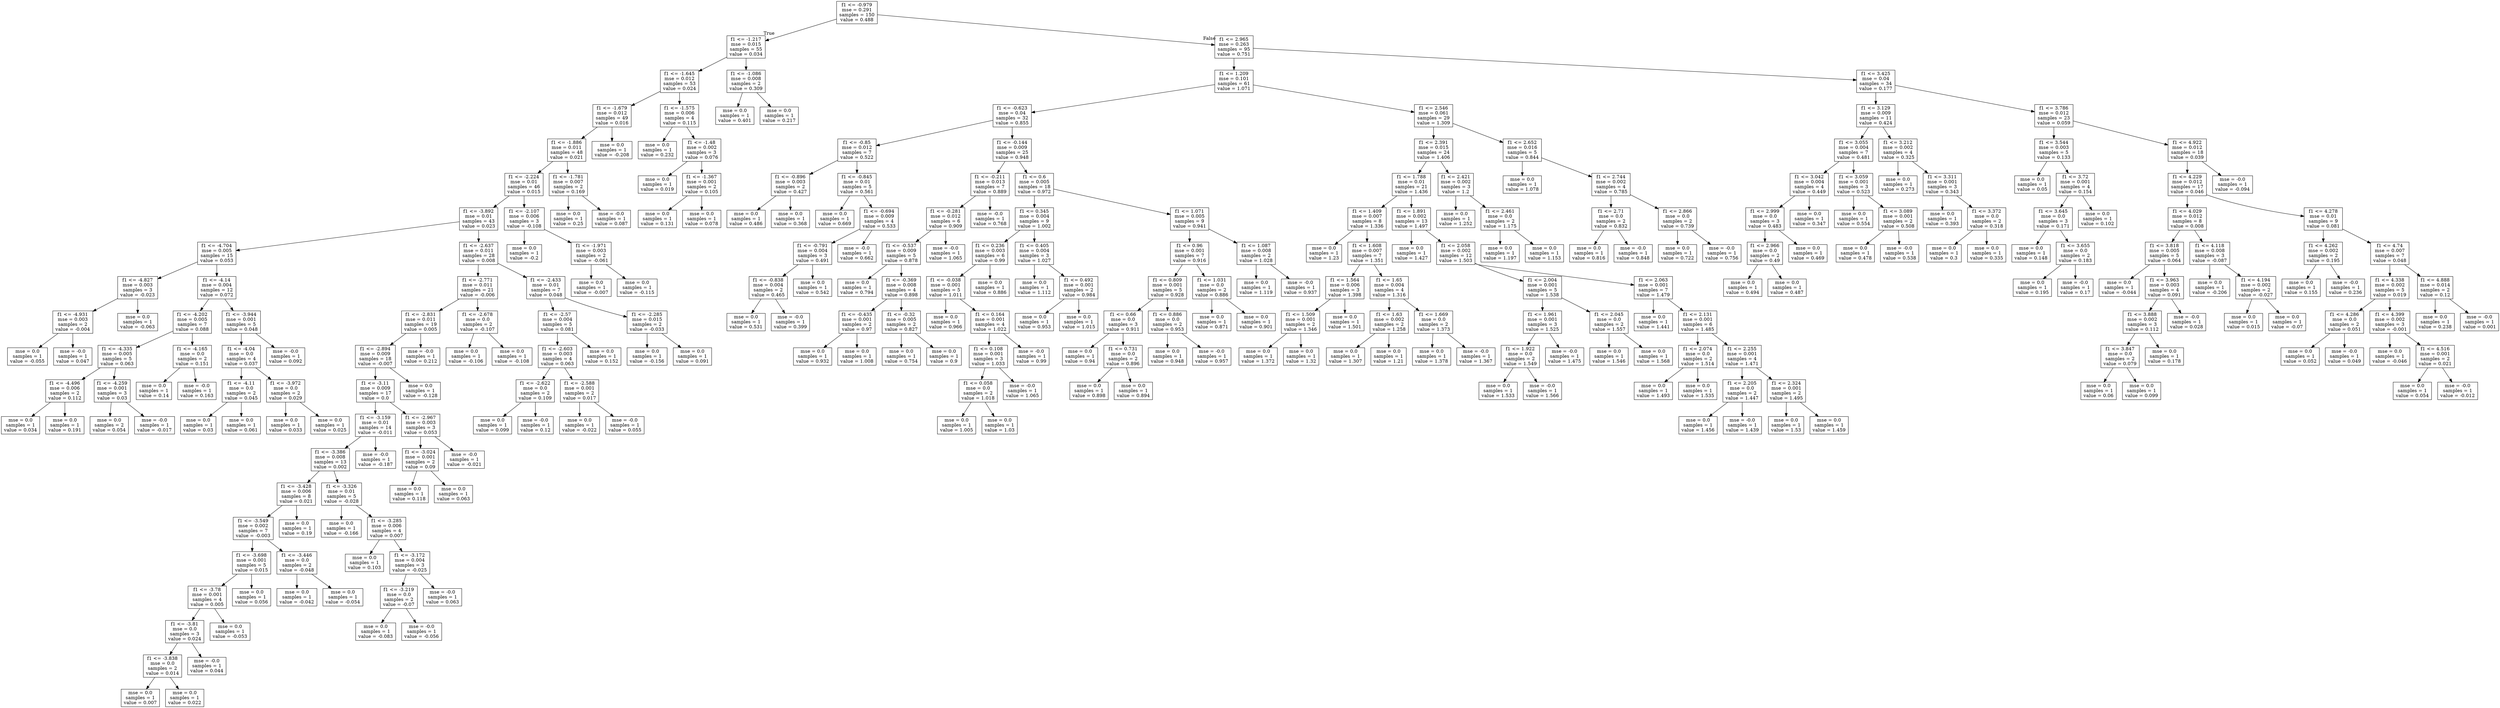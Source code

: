 digraph Tree {
node [shape=box] ;
0 [label="f1 <= -0.979\nmse = 0.291\nsamples = 150\nvalue = 0.488"] ;
1 [label="f1 <= -1.217\nmse = 0.015\nsamples = 55\nvalue = 0.034"] ;
0 -> 1 [labeldistance=2.5, labelangle=45, headlabel="True"] ;
2 [label="f1 <= -1.645\nmse = 0.012\nsamples = 53\nvalue = 0.024"] ;
1 -> 2 ;
3 [label="f1 <= -1.679\nmse = 0.012\nsamples = 49\nvalue = 0.016"] ;
2 -> 3 ;
4 [label="f1 <= -1.886\nmse = 0.011\nsamples = 48\nvalue = 0.021"] ;
3 -> 4 ;
5 [label="f1 <= -2.224\nmse = 0.01\nsamples = 46\nvalue = 0.015"] ;
4 -> 5 ;
6 [label="f1 <= -3.892\nmse = 0.01\nsamples = 43\nvalue = 0.023"] ;
5 -> 6 ;
7 [label="f1 <= -4.704\nmse = 0.005\nsamples = 15\nvalue = 0.053"] ;
6 -> 7 ;
8 [label="f1 <= -4.827\nmse = 0.003\nsamples = 3\nvalue = -0.023"] ;
7 -> 8 ;
9 [label="f1 <= -4.931\nmse = 0.003\nsamples = 2\nvalue = -0.004"] ;
8 -> 9 ;
10 [label="mse = 0.0\nsamples = 1\nvalue = -0.055"] ;
9 -> 10 ;
11 [label="mse = -0.0\nsamples = 1\nvalue = 0.047"] ;
9 -> 11 ;
12 [label="mse = 0.0\nsamples = 1\nvalue = -0.063"] ;
8 -> 12 ;
13 [label="f1 <= -4.14\nmse = 0.004\nsamples = 12\nvalue = 0.072"] ;
7 -> 13 ;
14 [label="f1 <= -4.202\nmse = 0.005\nsamples = 7\nvalue = 0.088"] ;
13 -> 14 ;
15 [label="f1 <= -4.335\nmse = 0.005\nsamples = 5\nvalue = 0.063"] ;
14 -> 15 ;
16 [label="f1 <= -4.496\nmse = 0.006\nsamples = 2\nvalue = 0.112"] ;
15 -> 16 ;
17 [label="mse = 0.0\nsamples = 1\nvalue = 0.034"] ;
16 -> 17 ;
18 [label="mse = 0.0\nsamples = 1\nvalue = 0.191"] ;
16 -> 18 ;
19 [label="f1 <= -4.259\nmse = 0.001\nsamples = 3\nvalue = 0.03"] ;
15 -> 19 ;
20 [label="mse = 0.0\nsamples = 2\nvalue = 0.054"] ;
19 -> 20 ;
21 [label="mse = -0.0\nsamples = 1\nvalue = -0.017"] ;
19 -> 21 ;
22 [label="f1 <= -4.165\nmse = 0.0\nsamples = 2\nvalue = 0.151"] ;
14 -> 22 ;
23 [label="mse = 0.0\nsamples = 1\nvalue = 0.14"] ;
22 -> 23 ;
24 [label="mse = -0.0\nsamples = 1\nvalue = 0.163"] ;
22 -> 24 ;
25 [label="f1 <= -3.944\nmse = 0.001\nsamples = 5\nvalue = 0.048"] ;
13 -> 25 ;
26 [label="f1 <= -4.04\nmse = 0.0\nsamples = 4\nvalue = 0.037"] ;
25 -> 26 ;
27 [label="f1 <= -4.11\nmse = 0.0\nsamples = 2\nvalue = 0.045"] ;
26 -> 27 ;
28 [label="mse = 0.0\nsamples = 1\nvalue = 0.03"] ;
27 -> 28 ;
29 [label="mse = 0.0\nsamples = 1\nvalue = 0.061"] ;
27 -> 29 ;
30 [label="f1 <= -3.972\nmse = 0.0\nsamples = 2\nvalue = 0.029"] ;
26 -> 30 ;
31 [label="mse = 0.0\nsamples = 1\nvalue = 0.033"] ;
30 -> 31 ;
32 [label="mse = 0.0\nsamples = 1\nvalue = 0.025"] ;
30 -> 32 ;
33 [label="mse = -0.0\nsamples = 1\nvalue = 0.092"] ;
25 -> 33 ;
34 [label="f1 <= -2.637\nmse = 0.011\nsamples = 28\nvalue = 0.008"] ;
6 -> 34 ;
35 [label="f1 <= -2.771\nmse = 0.011\nsamples = 21\nvalue = -0.006"] ;
34 -> 35 ;
36 [label="f1 <= -2.831\nmse = 0.011\nsamples = 19\nvalue = 0.005"] ;
35 -> 36 ;
37 [label="f1 <= -2.894\nmse = 0.009\nsamples = 18\nvalue = -0.007"] ;
36 -> 37 ;
38 [label="f1 <= -3.11\nmse = 0.009\nsamples = 17\nvalue = 0.0"] ;
37 -> 38 ;
39 [label="f1 <= -3.159\nmse = 0.01\nsamples = 14\nvalue = -0.011"] ;
38 -> 39 ;
40 [label="f1 <= -3.386\nmse = 0.008\nsamples = 13\nvalue = 0.002"] ;
39 -> 40 ;
41 [label="f1 <= -3.428\nmse = 0.006\nsamples = 8\nvalue = 0.021"] ;
40 -> 41 ;
42 [label="f1 <= -3.549\nmse = 0.002\nsamples = 7\nvalue = -0.003"] ;
41 -> 42 ;
43 [label="f1 <= -3.698\nmse = 0.001\nsamples = 5\nvalue = 0.015"] ;
42 -> 43 ;
44 [label="f1 <= -3.78\nmse = 0.001\nsamples = 4\nvalue = 0.005"] ;
43 -> 44 ;
45 [label="f1 <= -3.81\nmse = 0.0\nsamples = 3\nvalue = 0.024"] ;
44 -> 45 ;
46 [label="f1 <= -3.838\nmse = 0.0\nsamples = 2\nvalue = 0.014"] ;
45 -> 46 ;
47 [label="mse = 0.0\nsamples = 1\nvalue = 0.007"] ;
46 -> 47 ;
48 [label="mse = 0.0\nsamples = 1\nvalue = 0.022"] ;
46 -> 48 ;
49 [label="mse = -0.0\nsamples = 1\nvalue = 0.044"] ;
45 -> 49 ;
50 [label="mse = 0.0\nsamples = 1\nvalue = -0.053"] ;
44 -> 50 ;
51 [label="mse = 0.0\nsamples = 1\nvalue = 0.056"] ;
43 -> 51 ;
52 [label="f1 <= -3.446\nmse = 0.0\nsamples = 2\nvalue = -0.048"] ;
42 -> 52 ;
53 [label="mse = 0.0\nsamples = 1\nvalue = -0.042"] ;
52 -> 53 ;
54 [label="mse = 0.0\nsamples = 1\nvalue = -0.054"] ;
52 -> 54 ;
55 [label="mse = 0.0\nsamples = 1\nvalue = 0.19"] ;
41 -> 55 ;
56 [label="f1 <= -3.326\nmse = 0.01\nsamples = 5\nvalue = -0.028"] ;
40 -> 56 ;
57 [label="mse = 0.0\nsamples = 1\nvalue = -0.166"] ;
56 -> 57 ;
58 [label="f1 <= -3.285\nmse = 0.006\nsamples = 4\nvalue = 0.007"] ;
56 -> 58 ;
59 [label="mse = 0.0\nsamples = 1\nvalue = 0.103"] ;
58 -> 59 ;
60 [label="f1 <= -3.172\nmse = 0.004\nsamples = 3\nvalue = -0.025"] ;
58 -> 60 ;
61 [label="f1 <= -3.219\nmse = 0.0\nsamples = 2\nvalue = -0.07"] ;
60 -> 61 ;
62 [label="mse = 0.0\nsamples = 1\nvalue = -0.083"] ;
61 -> 62 ;
63 [label="mse = -0.0\nsamples = 1\nvalue = -0.056"] ;
61 -> 63 ;
64 [label="mse = -0.0\nsamples = 1\nvalue = 0.063"] ;
60 -> 64 ;
65 [label="mse = -0.0\nsamples = 1\nvalue = -0.187"] ;
39 -> 65 ;
66 [label="f1 <= -2.967\nmse = 0.003\nsamples = 3\nvalue = 0.053"] ;
38 -> 66 ;
67 [label="f1 <= -3.024\nmse = 0.001\nsamples = 2\nvalue = 0.09"] ;
66 -> 67 ;
68 [label="mse = 0.0\nsamples = 1\nvalue = 0.118"] ;
67 -> 68 ;
69 [label="mse = 0.0\nsamples = 1\nvalue = 0.063"] ;
67 -> 69 ;
70 [label="mse = -0.0\nsamples = 1\nvalue = -0.021"] ;
66 -> 70 ;
71 [label="mse = 0.0\nsamples = 1\nvalue = -0.128"] ;
37 -> 71 ;
72 [label="mse = -0.0\nsamples = 1\nvalue = 0.212"] ;
36 -> 72 ;
73 [label="f1 <= -2.678\nmse = 0.0\nsamples = 2\nvalue = -0.107"] ;
35 -> 73 ;
74 [label="mse = 0.0\nsamples = 1\nvalue = -0.106"] ;
73 -> 74 ;
75 [label="mse = 0.0\nsamples = 1\nvalue = -0.108"] ;
73 -> 75 ;
76 [label="f1 <= -2.433\nmse = 0.01\nsamples = 7\nvalue = 0.048"] ;
34 -> 76 ;
77 [label="f1 <= -2.57\nmse = 0.004\nsamples = 5\nvalue = 0.081"] ;
76 -> 77 ;
78 [label="f1 <= -2.603\nmse = 0.003\nsamples = 4\nvalue = 0.063"] ;
77 -> 78 ;
79 [label="f1 <= -2.622\nmse = 0.0\nsamples = 2\nvalue = 0.109"] ;
78 -> 79 ;
80 [label="mse = 0.0\nsamples = 1\nvalue = 0.099"] ;
79 -> 80 ;
81 [label="mse = -0.0\nsamples = 1\nvalue = 0.12"] ;
79 -> 81 ;
82 [label="f1 <= -2.588\nmse = 0.001\nsamples = 2\nvalue = 0.017"] ;
78 -> 82 ;
83 [label="mse = 0.0\nsamples = 1\nvalue = -0.022"] ;
82 -> 83 ;
84 [label="mse = -0.0\nsamples = 1\nvalue = 0.055"] ;
82 -> 84 ;
85 [label="mse = 0.0\nsamples = 1\nvalue = 0.152"] ;
77 -> 85 ;
86 [label="f1 <= -2.285\nmse = 0.015\nsamples = 2\nvalue = -0.033"] ;
76 -> 86 ;
87 [label="mse = 0.0\nsamples = 1\nvalue = -0.156"] ;
86 -> 87 ;
88 [label="mse = 0.0\nsamples = 1\nvalue = 0.091"] ;
86 -> 88 ;
89 [label="f1 <= -2.107\nmse = 0.006\nsamples = 3\nvalue = -0.108"] ;
5 -> 89 ;
90 [label="mse = 0.0\nsamples = 1\nvalue = -0.2"] ;
89 -> 90 ;
91 [label="f1 <= -1.971\nmse = 0.003\nsamples = 2\nvalue = -0.061"] ;
89 -> 91 ;
92 [label="mse = 0.0\nsamples = 1\nvalue = -0.007"] ;
91 -> 92 ;
93 [label="mse = 0.0\nsamples = 1\nvalue = -0.115"] ;
91 -> 93 ;
94 [label="f1 <= -1.781\nmse = 0.007\nsamples = 2\nvalue = 0.169"] ;
4 -> 94 ;
95 [label="mse = 0.0\nsamples = 1\nvalue = 0.25"] ;
94 -> 95 ;
96 [label="mse = -0.0\nsamples = 1\nvalue = 0.087"] ;
94 -> 96 ;
97 [label="mse = 0.0\nsamples = 1\nvalue = -0.208"] ;
3 -> 97 ;
98 [label="f1 <= -1.575\nmse = 0.006\nsamples = 4\nvalue = 0.115"] ;
2 -> 98 ;
99 [label="mse = 0.0\nsamples = 1\nvalue = 0.232"] ;
98 -> 99 ;
100 [label="f1 <= -1.48\nmse = 0.002\nsamples = 3\nvalue = 0.076"] ;
98 -> 100 ;
101 [label="mse = 0.0\nsamples = 1\nvalue = 0.019"] ;
100 -> 101 ;
102 [label="f1 <= -1.367\nmse = 0.001\nsamples = 2\nvalue = 0.105"] ;
100 -> 102 ;
103 [label="mse = 0.0\nsamples = 1\nvalue = 0.131"] ;
102 -> 103 ;
104 [label="mse = 0.0\nsamples = 1\nvalue = 0.078"] ;
102 -> 104 ;
105 [label="f1 <= -1.086\nmse = 0.008\nsamples = 2\nvalue = 0.309"] ;
1 -> 105 ;
106 [label="mse = 0.0\nsamples = 1\nvalue = 0.401"] ;
105 -> 106 ;
107 [label="mse = 0.0\nsamples = 1\nvalue = 0.217"] ;
105 -> 107 ;
108 [label="f1 <= 2.965\nmse = 0.263\nsamples = 95\nvalue = 0.751"] ;
0 -> 108 [labeldistance=2.5, labelangle=-45, headlabel="False"] ;
109 [label="f1 <= 1.209\nmse = 0.101\nsamples = 61\nvalue = 1.071"] ;
108 -> 109 ;
110 [label="f1 <= -0.623\nmse = 0.04\nsamples = 32\nvalue = 0.855"] ;
109 -> 110 ;
111 [label="f1 <= -0.85\nmse = 0.012\nsamples = 7\nvalue = 0.522"] ;
110 -> 111 ;
112 [label="f1 <= -0.896\nmse = 0.003\nsamples = 2\nvalue = 0.427"] ;
111 -> 112 ;
113 [label="mse = 0.0\nsamples = 1\nvalue = 0.486"] ;
112 -> 113 ;
114 [label="mse = 0.0\nsamples = 1\nvalue = 0.368"] ;
112 -> 114 ;
115 [label="f1 <= -0.845\nmse = 0.01\nsamples = 5\nvalue = 0.561"] ;
111 -> 115 ;
116 [label="mse = 0.0\nsamples = 1\nvalue = 0.669"] ;
115 -> 116 ;
117 [label="f1 <= -0.694\nmse = 0.009\nsamples = 4\nvalue = 0.533"] ;
115 -> 117 ;
118 [label="f1 <= -0.791\nmse = 0.004\nsamples = 3\nvalue = 0.491"] ;
117 -> 118 ;
119 [label="f1 <= -0.838\nmse = 0.004\nsamples = 2\nvalue = 0.465"] ;
118 -> 119 ;
120 [label="mse = 0.0\nsamples = 1\nvalue = 0.531"] ;
119 -> 120 ;
121 [label="mse = -0.0\nsamples = 1\nvalue = 0.399"] ;
119 -> 121 ;
122 [label="mse = 0.0\nsamples = 1\nvalue = 0.542"] ;
118 -> 122 ;
123 [label="mse = -0.0\nsamples = 1\nvalue = 0.662"] ;
117 -> 123 ;
124 [label="f1 <= -0.144\nmse = 0.009\nsamples = 25\nvalue = 0.948"] ;
110 -> 124 ;
125 [label="f1 <= -0.211\nmse = 0.013\nsamples = 7\nvalue = 0.889"] ;
124 -> 125 ;
126 [label="f1 <= -0.281\nmse = 0.012\nsamples = 6\nvalue = 0.909"] ;
125 -> 126 ;
127 [label="f1 <= -0.537\nmse = 0.009\nsamples = 5\nvalue = 0.878"] ;
126 -> 127 ;
128 [label="mse = 0.0\nsamples = 1\nvalue = 0.794"] ;
127 -> 128 ;
129 [label="f1 <= -0.369\nmse = 0.008\nsamples = 4\nvalue = 0.898"] ;
127 -> 129 ;
130 [label="f1 <= -0.435\nmse = 0.001\nsamples = 2\nvalue = 0.97"] ;
129 -> 130 ;
131 [label="mse = 0.0\nsamples = 1\nvalue = 0.932"] ;
130 -> 131 ;
132 [label="mse = 0.0\nsamples = 1\nvalue = 1.008"] ;
130 -> 132 ;
133 [label="f1 <= -0.32\nmse = 0.005\nsamples = 2\nvalue = 0.827"] ;
129 -> 133 ;
134 [label="mse = 0.0\nsamples = 1\nvalue = 0.754"] ;
133 -> 134 ;
135 [label="mse = 0.0\nsamples = 1\nvalue = 0.9"] ;
133 -> 135 ;
136 [label="mse = -0.0\nsamples = 1\nvalue = 1.065"] ;
126 -> 136 ;
137 [label="mse = -0.0\nsamples = 1\nvalue = 0.768"] ;
125 -> 137 ;
138 [label="f1 <= 0.6\nmse = 0.005\nsamples = 18\nvalue = 0.972"] ;
124 -> 138 ;
139 [label="f1 <= 0.345\nmse = 0.004\nsamples = 9\nvalue = 1.002"] ;
138 -> 139 ;
140 [label="f1 <= 0.236\nmse = 0.003\nsamples = 6\nvalue = 0.99"] ;
139 -> 140 ;
141 [label="f1 <= -0.038\nmse = 0.001\nsamples = 5\nvalue = 1.011"] ;
140 -> 141 ;
142 [label="mse = 0.0\nsamples = 1\nvalue = 0.966"] ;
141 -> 142 ;
143 [label="f1 <= 0.164\nmse = 0.001\nsamples = 4\nvalue = 1.022"] ;
141 -> 143 ;
144 [label="f1 <= 0.108\nmse = 0.001\nsamples = 3\nvalue = 1.033"] ;
143 -> 144 ;
145 [label="f1 <= 0.058\nmse = 0.0\nsamples = 2\nvalue = 1.018"] ;
144 -> 145 ;
146 [label="mse = 0.0\nsamples = 1\nvalue = 1.005"] ;
145 -> 146 ;
147 [label="mse = 0.0\nsamples = 1\nvalue = 1.03"] ;
145 -> 147 ;
148 [label="mse = -0.0\nsamples = 1\nvalue = 1.065"] ;
144 -> 148 ;
149 [label="mse = -0.0\nsamples = 1\nvalue = 0.99"] ;
143 -> 149 ;
150 [label="mse = 0.0\nsamples = 1\nvalue = 0.886"] ;
140 -> 150 ;
151 [label="f1 <= 0.405\nmse = 0.004\nsamples = 3\nvalue = 1.027"] ;
139 -> 151 ;
152 [label="mse = 0.0\nsamples = 1\nvalue = 1.112"] ;
151 -> 152 ;
153 [label="f1 <= 0.492\nmse = 0.001\nsamples = 2\nvalue = 0.984"] ;
151 -> 153 ;
154 [label="mse = 0.0\nsamples = 1\nvalue = 0.953"] ;
153 -> 154 ;
155 [label="mse = 0.0\nsamples = 1\nvalue = 1.015"] ;
153 -> 155 ;
156 [label="f1 <= 1.071\nmse = 0.005\nsamples = 9\nvalue = 0.941"] ;
138 -> 156 ;
157 [label="f1 <= 0.96\nmse = 0.001\nsamples = 7\nvalue = 0.916"] ;
156 -> 157 ;
158 [label="f1 <= 0.809\nmse = 0.001\nsamples = 5\nvalue = 0.928"] ;
157 -> 158 ;
159 [label="f1 <= 0.66\nmse = 0.0\nsamples = 3\nvalue = 0.911"] ;
158 -> 159 ;
160 [label="mse = 0.0\nsamples = 1\nvalue = 0.94"] ;
159 -> 160 ;
161 [label="f1 <= 0.731\nmse = 0.0\nsamples = 2\nvalue = 0.896"] ;
159 -> 161 ;
162 [label="mse = 0.0\nsamples = 1\nvalue = 0.898"] ;
161 -> 162 ;
163 [label="mse = 0.0\nsamples = 1\nvalue = 0.894"] ;
161 -> 163 ;
164 [label="f1 <= 0.886\nmse = 0.0\nsamples = 2\nvalue = 0.953"] ;
158 -> 164 ;
165 [label="mse = 0.0\nsamples = 1\nvalue = 0.948"] ;
164 -> 165 ;
166 [label="mse = -0.0\nsamples = 1\nvalue = 0.957"] ;
164 -> 166 ;
167 [label="f1 <= 1.031\nmse = 0.0\nsamples = 2\nvalue = 0.886"] ;
157 -> 167 ;
168 [label="mse = 0.0\nsamples = 1\nvalue = 0.871"] ;
167 -> 168 ;
169 [label="mse = 0.0\nsamples = 1\nvalue = 0.901"] ;
167 -> 169 ;
170 [label="f1 <= 1.087\nmse = 0.008\nsamples = 2\nvalue = 1.028"] ;
156 -> 170 ;
171 [label="mse = 0.0\nsamples = 1\nvalue = 1.119"] ;
170 -> 171 ;
172 [label="mse = -0.0\nsamples = 1\nvalue = 0.937"] ;
170 -> 172 ;
173 [label="f1 <= 2.546\nmse = 0.061\nsamples = 29\nvalue = 1.309"] ;
109 -> 173 ;
174 [label="f1 <= 2.391\nmse = 0.015\nsamples = 24\nvalue = 1.406"] ;
173 -> 174 ;
175 [label="f1 <= 1.788\nmse = 0.01\nsamples = 21\nvalue = 1.436"] ;
174 -> 175 ;
176 [label="f1 <= 1.409\nmse = 0.007\nsamples = 8\nvalue = 1.336"] ;
175 -> 176 ;
177 [label="mse = 0.0\nsamples = 1\nvalue = 1.23"] ;
176 -> 177 ;
178 [label="f1 <= 1.608\nmse = 0.007\nsamples = 7\nvalue = 1.351"] ;
176 -> 178 ;
179 [label="f1 <= 1.564\nmse = 0.006\nsamples = 3\nvalue = 1.398"] ;
178 -> 179 ;
180 [label="f1 <= 1.509\nmse = 0.001\nsamples = 2\nvalue = 1.346"] ;
179 -> 180 ;
181 [label="mse = 0.0\nsamples = 1\nvalue = 1.372"] ;
180 -> 181 ;
182 [label="mse = 0.0\nsamples = 1\nvalue = 1.32"] ;
180 -> 182 ;
183 [label="mse = 0.0\nsamples = 1\nvalue = 1.501"] ;
179 -> 183 ;
184 [label="f1 <= 1.65\nmse = 0.004\nsamples = 4\nvalue = 1.316"] ;
178 -> 184 ;
185 [label="f1 <= 1.63\nmse = 0.002\nsamples = 2\nvalue = 1.258"] ;
184 -> 185 ;
186 [label="mse = 0.0\nsamples = 1\nvalue = 1.307"] ;
185 -> 186 ;
187 [label="mse = 0.0\nsamples = 1\nvalue = 1.21"] ;
185 -> 187 ;
188 [label="f1 <= 1.669\nmse = 0.0\nsamples = 2\nvalue = 1.373"] ;
184 -> 188 ;
189 [label="mse = 0.0\nsamples = 1\nvalue = 1.378"] ;
188 -> 189 ;
190 [label="mse = -0.0\nsamples = 1\nvalue = 1.367"] ;
188 -> 190 ;
191 [label="f1 <= 1.891\nmse = 0.002\nsamples = 13\nvalue = 1.497"] ;
175 -> 191 ;
192 [label="mse = 0.0\nsamples = 1\nvalue = 1.427"] ;
191 -> 192 ;
193 [label="f1 <= 2.058\nmse = 0.002\nsamples = 12\nvalue = 1.503"] ;
191 -> 193 ;
194 [label="f1 <= 2.004\nmse = 0.001\nsamples = 5\nvalue = 1.538"] ;
193 -> 194 ;
195 [label="f1 <= 1.961\nmse = 0.001\nsamples = 3\nvalue = 1.525"] ;
194 -> 195 ;
196 [label="f1 <= 1.922\nmse = 0.0\nsamples = 2\nvalue = 1.549"] ;
195 -> 196 ;
197 [label="mse = 0.0\nsamples = 1\nvalue = 1.533"] ;
196 -> 197 ;
198 [label="mse = -0.0\nsamples = 1\nvalue = 1.566"] ;
196 -> 198 ;
199 [label="mse = -0.0\nsamples = 1\nvalue = 1.475"] ;
195 -> 199 ;
200 [label="f1 <= 2.045\nmse = 0.0\nsamples = 2\nvalue = 1.557"] ;
194 -> 200 ;
201 [label="mse = 0.0\nsamples = 1\nvalue = 1.546"] ;
200 -> 201 ;
202 [label="mse = 0.0\nsamples = 1\nvalue = 1.568"] ;
200 -> 202 ;
203 [label="f1 <= 2.063\nmse = 0.001\nsamples = 7\nvalue = 1.479"] ;
193 -> 203 ;
204 [label="mse = 0.0\nsamples = 1\nvalue = 1.441"] ;
203 -> 204 ;
205 [label="f1 <= 2.131\nmse = 0.001\nsamples = 6\nvalue = 1.485"] ;
203 -> 205 ;
206 [label="f1 <= 2.074\nmse = 0.0\nsamples = 2\nvalue = 1.514"] ;
205 -> 206 ;
207 [label="mse = 0.0\nsamples = 1\nvalue = 1.493"] ;
206 -> 207 ;
208 [label="mse = 0.0\nsamples = 1\nvalue = 1.535"] ;
206 -> 208 ;
209 [label="f1 <= 2.255\nmse = 0.001\nsamples = 4\nvalue = 1.471"] ;
205 -> 209 ;
210 [label="f1 <= 2.205\nmse = 0.0\nsamples = 2\nvalue = 1.447"] ;
209 -> 210 ;
211 [label="mse = 0.0\nsamples = 1\nvalue = 1.456"] ;
210 -> 211 ;
212 [label="mse = -0.0\nsamples = 1\nvalue = 1.439"] ;
210 -> 212 ;
213 [label="f1 <= 2.324\nmse = 0.001\nsamples = 2\nvalue = 1.495"] ;
209 -> 213 ;
214 [label="mse = 0.0\nsamples = 1\nvalue = 1.53"] ;
213 -> 214 ;
215 [label="mse = 0.0\nsamples = 1\nvalue = 1.459"] ;
213 -> 215 ;
216 [label="f1 <= 2.421\nmse = 0.002\nsamples = 3\nvalue = 1.2"] ;
174 -> 216 ;
217 [label="mse = 0.0\nsamples = 1\nvalue = 1.252"] ;
216 -> 217 ;
218 [label="f1 <= 2.461\nmse = 0.0\nsamples = 2\nvalue = 1.175"] ;
216 -> 218 ;
219 [label="mse = 0.0\nsamples = 1\nvalue = 1.197"] ;
218 -> 219 ;
220 [label="mse = 0.0\nsamples = 1\nvalue = 1.153"] ;
218 -> 220 ;
221 [label="f1 <= 2.652\nmse = 0.016\nsamples = 5\nvalue = 0.844"] ;
173 -> 221 ;
222 [label="mse = 0.0\nsamples = 1\nvalue = 1.078"] ;
221 -> 222 ;
223 [label="f1 <= 2.744\nmse = 0.002\nsamples = 4\nvalue = 0.785"] ;
221 -> 223 ;
224 [label="f1 <= 2.71\nmse = 0.0\nsamples = 2\nvalue = 0.832"] ;
223 -> 224 ;
225 [label="mse = 0.0\nsamples = 1\nvalue = 0.816"] ;
224 -> 225 ;
226 [label="mse = -0.0\nsamples = 1\nvalue = 0.848"] ;
224 -> 226 ;
227 [label="f1 <= 2.866\nmse = 0.0\nsamples = 2\nvalue = 0.739"] ;
223 -> 227 ;
228 [label="mse = 0.0\nsamples = 1\nvalue = 0.722"] ;
227 -> 228 ;
229 [label="mse = -0.0\nsamples = 1\nvalue = 0.756"] ;
227 -> 229 ;
230 [label="f1 <= 3.425\nmse = 0.04\nsamples = 34\nvalue = 0.177"] ;
108 -> 230 ;
231 [label="f1 <= 3.129\nmse = 0.009\nsamples = 11\nvalue = 0.424"] ;
230 -> 231 ;
232 [label="f1 <= 3.055\nmse = 0.004\nsamples = 7\nvalue = 0.481"] ;
231 -> 232 ;
233 [label="f1 <= 3.042\nmse = 0.004\nsamples = 4\nvalue = 0.449"] ;
232 -> 233 ;
234 [label="f1 <= 2.999\nmse = 0.0\nsamples = 3\nvalue = 0.483"] ;
233 -> 234 ;
235 [label="f1 <= 2.966\nmse = 0.0\nsamples = 2\nvalue = 0.49"] ;
234 -> 235 ;
236 [label="mse = 0.0\nsamples = 1\nvalue = 0.494"] ;
235 -> 236 ;
237 [label="mse = 0.0\nsamples = 1\nvalue = 0.487"] ;
235 -> 237 ;
238 [label="mse = 0.0\nsamples = 1\nvalue = 0.469"] ;
234 -> 238 ;
239 [label="mse = 0.0\nsamples = 1\nvalue = 0.347"] ;
233 -> 239 ;
240 [label="f1 <= 3.059\nmse = 0.001\nsamples = 3\nvalue = 0.523"] ;
232 -> 240 ;
241 [label="mse = 0.0\nsamples = 1\nvalue = 0.554"] ;
240 -> 241 ;
242 [label="f1 <= 3.089\nmse = 0.001\nsamples = 2\nvalue = 0.508"] ;
240 -> 242 ;
243 [label="mse = 0.0\nsamples = 1\nvalue = 0.478"] ;
242 -> 243 ;
244 [label="mse = -0.0\nsamples = 1\nvalue = 0.538"] ;
242 -> 244 ;
245 [label="f1 <= 3.212\nmse = 0.002\nsamples = 4\nvalue = 0.325"] ;
231 -> 245 ;
246 [label="mse = 0.0\nsamples = 1\nvalue = 0.273"] ;
245 -> 246 ;
247 [label="f1 <= 3.311\nmse = 0.001\nsamples = 3\nvalue = 0.343"] ;
245 -> 247 ;
248 [label="mse = 0.0\nsamples = 1\nvalue = 0.393"] ;
247 -> 248 ;
249 [label="f1 <= 3.372\nmse = 0.0\nsamples = 2\nvalue = 0.318"] ;
247 -> 249 ;
250 [label="mse = 0.0\nsamples = 1\nvalue = 0.3"] ;
249 -> 250 ;
251 [label="mse = 0.0\nsamples = 1\nvalue = 0.335"] ;
249 -> 251 ;
252 [label="f1 <= 3.786\nmse = 0.012\nsamples = 23\nvalue = 0.059"] ;
230 -> 252 ;
253 [label="f1 <= 3.544\nmse = 0.003\nsamples = 5\nvalue = 0.133"] ;
252 -> 253 ;
254 [label="mse = 0.0\nsamples = 1\nvalue = 0.05"] ;
253 -> 254 ;
255 [label="f1 <= 3.72\nmse = 0.001\nsamples = 4\nvalue = 0.154"] ;
253 -> 255 ;
256 [label="f1 <= 3.645\nmse = 0.0\nsamples = 3\nvalue = 0.171"] ;
255 -> 256 ;
257 [label="mse = 0.0\nsamples = 1\nvalue = 0.148"] ;
256 -> 257 ;
258 [label="f1 <= 3.655\nmse = 0.0\nsamples = 2\nvalue = 0.183"] ;
256 -> 258 ;
259 [label="mse = 0.0\nsamples = 1\nvalue = 0.195"] ;
258 -> 259 ;
260 [label="mse = -0.0\nsamples = 1\nvalue = 0.17"] ;
258 -> 260 ;
261 [label="mse = 0.0\nsamples = 1\nvalue = 0.102"] ;
255 -> 261 ;
262 [label="f1 <= 4.922\nmse = 0.012\nsamples = 18\nvalue = 0.039"] ;
252 -> 262 ;
263 [label="f1 <= 4.229\nmse = 0.012\nsamples = 17\nvalue = 0.046"] ;
262 -> 263 ;
264 [label="f1 <= 4.029\nmse = 0.012\nsamples = 8\nvalue = 0.008"] ;
263 -> 264 ;
265 [label="f1 <= 3.818\nmse = 0.005\nsamples = 5\nvalue = 0.064"] ;
264 -> 265 ;
266 [label="mse = 0.0\nsamples = 1\nvalue = -0.044"] ;
265 -> 266 ;
267 [label="f1 <= 3.963\nmse = 0.003\nsamples = 4\nvalue = 0.091"] ;
265 -> 267 ;
268 [label="f1 <= 3.888\nmse = 0.002\nsamples = 3\nvalue = 0.112"] ;
267 -> 268 ;
269 [label="f1 <= 3.847\nmse = 0.0\nsamples = 2\nvalue = 0.079"] ;
268 -> 269 ;
270 [label="mse = 0.0\nsamples = 1\nvalue = 0.06"] ;
269 -> 270 ;
271 [label="mse = 0.0\nsamples = 1\nvalue = 0.099"] ;
269 -> 271 ;
272 [label="mse = 0.0\nsamples = 1\nvalue = 0.178"] ;
268 -> 272 ;
273 [label="mse = -0.0\nsamples = 1\nvalue = 0.028"] ;
267 -> 273 ;
274 [label="f1 <= 4.118\nmse = 0.008\nsamples = 3\nvalue = -0.087"] ;
264 -> 274 ;
275 [label="mse = 0.0\nsamples = 1\nvalue = -0.206"] ;
274 -> 275 ;
276 [label="f1 <= 4.194\nmse = 0.002\nsamples = 2\nvalue = -0.027"] ;
274 -> 276 ;
277 [label="mse = 0.0\nsamples = 1\nvalue = 0.015"] ;
276 -> 277 ;
278 [label="mse = 0.0\nsamples = 1\nvalue = -0.07"] ;
276 -> 278 ;
279 [label="f1 <= 4.278\nmse = 0.01\nsamples = 9\nvalue = 0.081"] ;
263 -> 279 ;
280 [label="f1 <= 4.262\nmse = 0.002\nsamples = 2\nvalue = 0.195"] ;
279 -> 280 ;
281 [label="mse = 0.0\nsamples = 1\nvalue = 0.155"] ;
280 -> 281 ;
282 [label="mse = -0.0\nsamples = 1\nvalue = 0.236"] ;
280 -> 282 ;
283 [label="f1 <= 4.74\nmse = 0.007\nsamples = 7\nvalue = 0.048"] ;
279 -> 283 ;
284 [label="f1 <= 4.338\nmse = 0.002\nsamples = 5\nvalue = 0.019"] ;
283 -> 284 ;
285 [label="f1 <= 4.286\nmse = 0.0\nsamples = 2\nvalue = 0.051"] ;
284 -> 285 ;
286 [label="mse = 0.0\nsamples = 1\nvalue = 0.052"] ;
285 -> 286 ;
287 [label="mse = -0.0\nsamples = 1\nvalue = 0.049"] ;
285 -> 287 ;
288 [label="f1 <= 4.399\nmse = 0.002\nsamples = 3\nvalue = -0.001"] ;
284 -> 288 ;
289 [label="mse = 0.0\nsamples = 1\nvalue = -0.046"] ;
288 -> 289 ;
290 [label="f1 <= 4.516\nmse = 0.001\nsamples = 2\nvalue = 0.021"] ;
288 -> 290 ;
291 [label="mse = 0.0\nsamples = 1\nvalue = 0.054"] ;
290 -> 291 ;
292 [label="mse = -0.0\nsamples = 1\nvalue = -0.012"] ;
290 -> 292 ;
293 [label="f1 <= 4.888\nmse = 0.014\nsamples = 2\nvalue = 0.12"] ;
283 -> 293 ;
294 [label="mse = 0.0\nsamples = 1\nvalue = 0.238"] ;
293 -> 294 ;
295 [label="mse = -0.0\nsamples = 1\nvalue = 0.001"] ;
293 -> 295 ;
296 [label="mse = -0.0\nsamples = 1\nvalue = -0.094"] ;
262 -> 296 ;
}